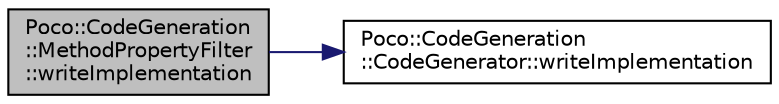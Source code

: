 digraph "Poco::CodeGeneration::MethodPropertyFilter::writeImplementation"
{
 // LATEX_PDF_SIZE
  edge [fontname="Helvetica",fontsize="10",labelfontname="Helvetica",labelfontsize="10"];
  node [fontname="Helvetica",fontsize="10",shape=record];
  rankdir="LR";
  Node1 [label="Poco::CodeGeneration\l::MethodPropertyFilter\l::writeImplementation",height=0.2,width=0.4,color="black", fillcolor="grey75", style="filled", fontcolor="black",tooltip="Only valid when inside a method. Simply forwards the code lines to the implementation file."];
  Node1 -> Node2 [color="midnightblue",fontsize="10",style="solid",fontname="Helvetica"];
  Node2 [label="Poco::CodeGeneration\l::CodeGenerator::writeImplementation",height=0.2,width=0.4,color="black", fillcolor="white", style="filled",URL="$classPoco_1_1CodeGeneration_1_1CodeGenerator.html#ad4957d7bf7e1420f5552758c522b6e4a",tooltip="Only valid when inside a method. Simply forwards the code lines to the implementation file."];
}
